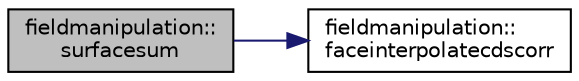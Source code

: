 digraph "fieldmanipulation::surfacesum"
{
 // LATEX_PDF_SIZE
  edge [fontname="Helvetica",fontsize="10",labelfontname="Helvetica",labelfontsize="10"];
  node [fontname="Helvetica",fontsize="10",shape=record];
  rankdir="LR";
  Node1 [label="fieldmanipulation::\lsurfacesum",height=0.2,width=0.4,color="black", fillcolor="grey75", style="filled", fontcolor="black",tooltip=" "];
  Node1 -> Node2 [color="midnightblue",fontsize="10",style="solid",fontname="Helvetica"];
  Node2 [label="fieldmanipulation::\lfaceinterpolatecdscorr",height=0.2,width=0.4,color="black", fillcolor="white", style="filled",URL="$namespacefieldmanipulation.html#aba8cce868dfdd1d679c48022ed786ea8",tooltip=" "];
}
